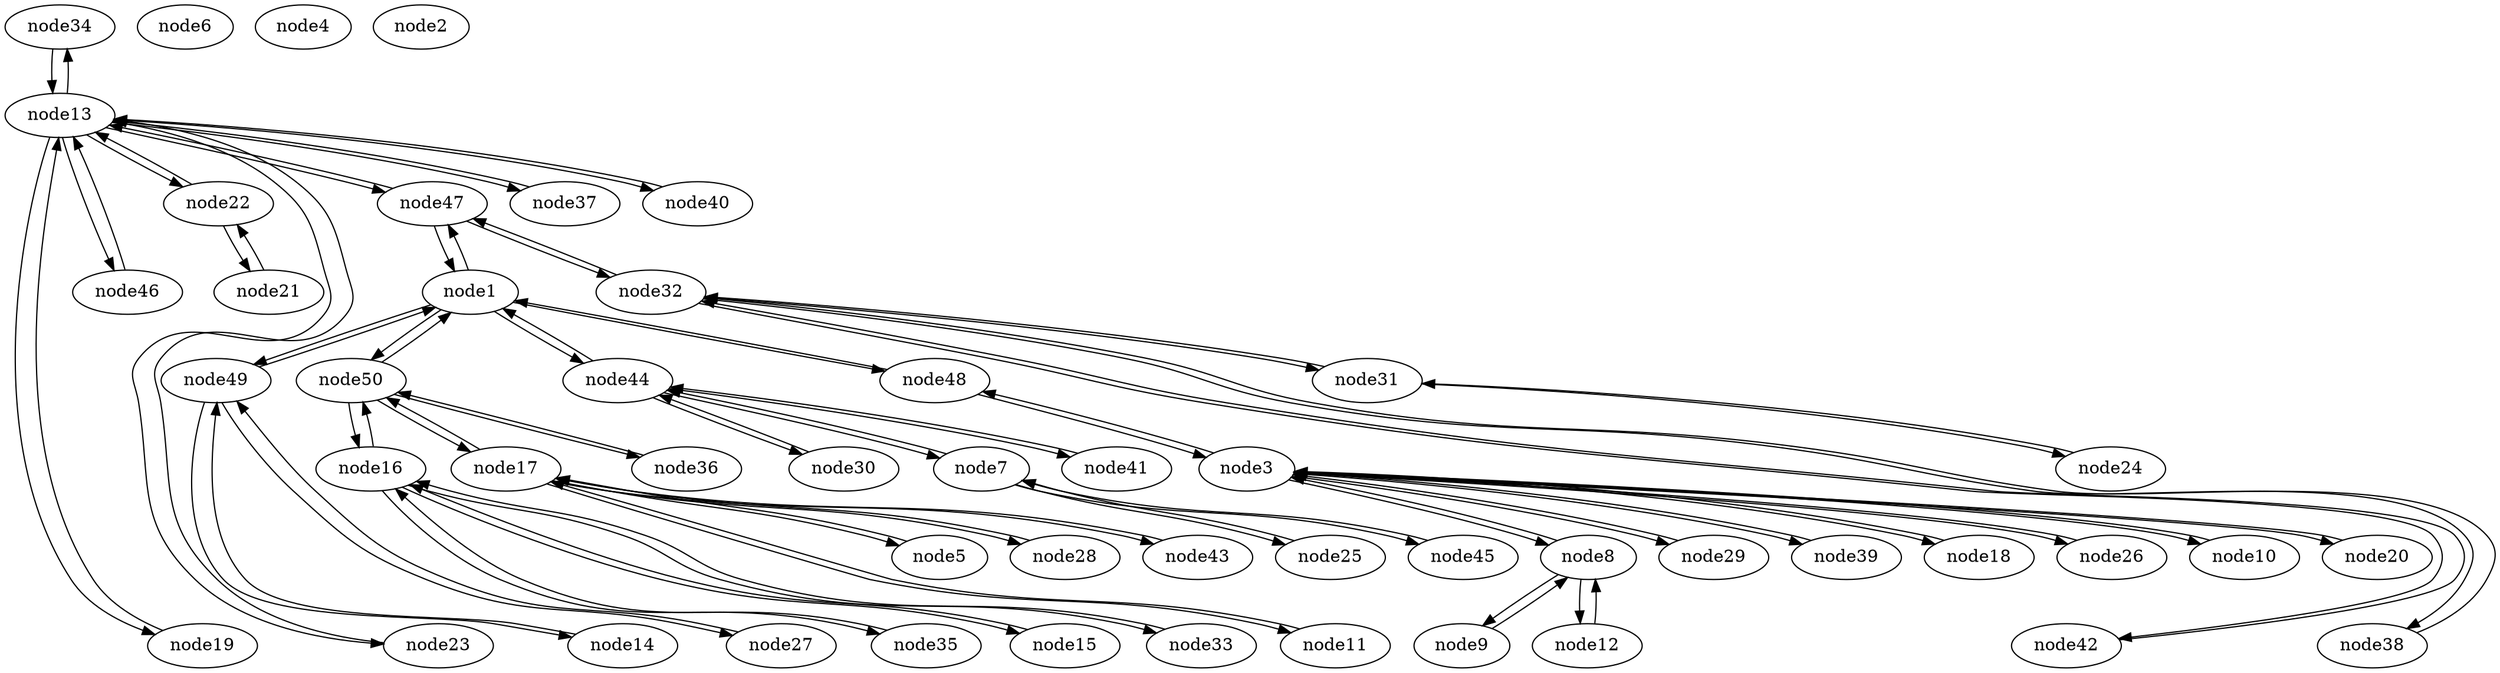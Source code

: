 strict digraph {


	"node34" [  weight=0 ];

	"node34" -> "node13" [  weight=0 ];

	"node8" [  weight=0 ];

	"node8" -> "node9" [  weight=0 ];

	"node8" -> "node12" [  weight=0 ];

	"node8" -> "node3" [  weight=0 ];

	"node35" [  weight=0 ];

	"node35" -> "node16" [  weight=0 ];

	"node19" [  weight=0 ];

	"node19" -> "node13" [  weight=0 ];

	"node6" [  weight=0 ];

	"node14" [  weight=0 ];

	"node14" -> "node49" [  weight=0 ];

	"node46" [  weight=0 ];

	"node46" -> "node13" [  weight=0 ];

	"node12" [  weight=0 ];

	"node12" -> "node8" [  weight=0 ];

	"node29" [  weight=0 ];

	"node29" -> "node3" [  weight=0 ];

	"node49" [  weight=0 ];

	"node49" -> "node27" [  weight=0 ];

	"node49" -> "node1" [  weight=0 ];

	"node49" -> "node14" [  weight=0 ];

	"node11" [  weight=0 ];

	"node11" -> "node17" [  weight=0 ];

	"node21" [  weight=0 ];

	"node21" -> "node22" [  weight=0 ];

	"node42" [  weight=0 ];

	"node42" -> "node32" [  weight=0 ];

	"node9" [  weight=0 ];

	"node9" -> "node8" [  weight=0 ];

	"node4" [  weight=0 ];

	"node5" [  weight=0 ];

	"node5" -> "node17" [  weight=0 ];

	"node39" [  weight=0 ];

	"node39" -> "node3" [  weight=0 ];

	"node23" [  weight=0 ];

	"node23" -> "node13" [  weight=0 ];

	"node38" [  weight=0 ];

	"node38" -> "node32" [  weight=0 ];

	"node31" [  weight=0 ];

	"node31" -> "node24" [  weight=0 ];

	"node31" -> "node32" [  weight=0 ];

	"node50" [  weight=0 ];

	"node50" -> "node1" [  weight=0 ];

	"node50" -> "node16" [  weight=0 ];

	"node50" -> "node17" [  weight=0 ];

	"node50" -> "node36" [  weight=0 ];

	"node30" [  weight=0 ];

	"node30" -> "node44" [  weight=0 ];

	"node2" [  weight=0 ];

	"node18" [  weight=0 ];

	"node18" -> "node3" [  weight=0 ];

	"node16" [  weight=0 ];

	"node16" -> "node15" [  weight=0 ];

	"node16" -> "node33" [  weight=0 ];

	"node16" -> "node35" [  weight=0 ];

	"node16" -> "node50" [  weight=0 ];

	"node7" [  weight=0 ];

	"node7" -> "node25" [  weight=0 ];

	"node7" -> "node44" [  weight=0 ];

	"node7" -> "node45" [  weight=0 ];

	"node17" [  weight=0 ];

	"node17" -> "node11" [  weight=0 ];

	"node17" -> "node5" [  weight=0 ];

	"node17" -> "node28" [  weight=0 ];

	"node17" -> "node43" [  weight=0 ];

	"node17" -> "node50" [  weight=0 ];

	"node32" [  weight=0 ];

	"node32" -> "node31" [  weight=0 ];

	"node32" -> "node38" [  weight=0 ];

	"node32" -> "node42" [  weight=0 ];

	"node32" -> "node47" [  weight=0 ];

	"node25" [  weight=0 ];

	"node25" -> "node7" [  weight=0 ];

	"node47" [  weight=0 ];

	"node47" -> "node13" [  weight=0 ];

	"node47" -> "node32" [  weight=0 ];

	"node47" -> "node1" [  weight=0 ];

	"node26" [  weight=0 ];

	"node26" -> "node3" [  weight=0 ];

	"node37" [  weight=0 ];

	"node37" -> "node13" [  weight=0 ];

	"node22" [  weight=0 ];

	"node22" -> "node21" [  weight=0 ];

	"node22" -> "node13" [  weight=0 ];

	"node28" [  weight=0 ];

	"node28" -> "node17" [  weight=0 ];

	"node36" [  weight=0 ];

	"node36" -> "node50" [  weight=0 ];

	"node15" [  weight=0 ];

	"node15" -> "node16" [  weight=0 ];

	"node45" [  weight=0 ];

	"node45" -> "node7" [  weight=0 ];

	"node13" [  weight=0 ];

	"node13" -> "node22" [  weight=0 ];

	"node13" -> "node23" [  weight=0 ];

	"node13" -> "node34" [  weight=0 ];

	"node13" -> "node37" [  weight=0 ];

	"node13" -> "node40" [  weight=0 ];

	"node13" -> "node46" [  weight=0 ];

	"node13" -> "node47" [  weight=0 ];

	"node13" -> "node19" [  weight=0 ];

	"node41" [  weight=0 ];

	"node41" -> "node44" [  weight=0 ];

	"node48" [  weight=0 ];

	"node48" -> "node1" [  weight=0 ];

	"node48" -> "node3" [  weight=0 ];

	"node1" [  weight=0 ];

	"node1" -> "node50" [  weight=0 ];

	"node1" -> "node44" [  weight=0 ];

	"node1" -> "node47" [  weight=0 ];

	"node1" -> "node48" [  weight=0 ];

	"node1" -> "node49" [  weight=0 ];

	"node3" [  weight=0 ];

	"node3" -> "node8" [  weight=0 ];

	"node3" -> "node10" [  weight=0 ];

	"node3" -> "node18" [  weight=0 ];

	"node3" -> "node20" [  weight=0 ];

	"node3" -> "node26" [  weight=0 ];

	"node3" -> "node29" [  weight=0 ];

	"node3" -> "node39" [  weight=0 ];

	"node3" -> "node48" [  weight=0 ];

	"node27" [  weight=0 ];

	"node27" -> "node49" [  weight=0 ];

	"node43" [  weight=0 ];

	"node43" -> "node17" [  weight=0 ];

	"node20" [  weight=0 ];

	"node20" -> "node3" [  weight=0 ];

	"node24" [  weight=0 ];

	"node24" -> "node31" [  weight=0 ];

	"node33" [  weight=0 ];

	"node33" -> "node16" [  weight=0 ];

	"node40" [  weight=0 ];

	"node40" -> "node13" [  weight=0 ];

	"node44" [  weight=0 ];

	"node44" -> "node41" [  weight=0 ];

	"node44" -> "node7" [  weight=0 ];

	"node44" -> "node1" [  weight=0 ];

	"node44" -> "node30" [  weight=0 ];

	"node10" [  weight=0 ];

	"node10" -> "node3" [  weight=0 ];

}
